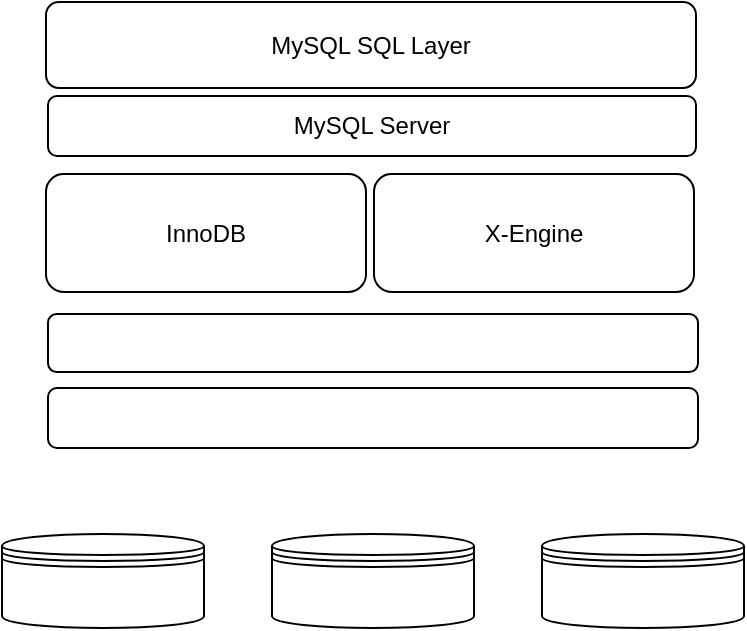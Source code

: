 <mxfile version="20.3.7" type="github">
  <diagram id="qoMkyWwI3nYbz-VqIXqR" name="第 1 页">
    <mxGraphModel dx="1298" dy="751" grid="0" gridSize="10" guides="1" tooltips="1" connect="1" arrows="1" fold="1" page="1" pageScale="1" pageWidth="827" pageHeight="1169" math="0" shadow="0">
      <root>
        <mxCell id="0" />
        <mxCell id="1" parent="0" />
        <mxCell id="wuk8vyHPsgGAvW6CBaT4-1" value="" style="shape=datastore;whiteSpace=wrap;html=1;" vertex="1" parent="1">
          <mxGeometry x="167" y="417" width="101" height="47" as="geometry" />
        </mxCell>
        <mxCell id="wuk8vyHPsgGAvW6CBaT4-2" value="" style="shape=datastore;whiteSpace=wrap;html=1;" vertex="1" parent="1">
          <mxGeometry x="302" y="417" width="101" height="47" as="geometry" />
        </mxCell>
        <mxCell id="wuk8vyHPsgGAvW6CBaT4-3" value="" style="shape=datastore;whiteSpace=wrap;html=1;" vertex="1" parent="1">
          <mxGeometry x="437" y="417" width="101" height="47" as="geometry" />
        </mxCell>
        <mxCell id="wuk8vyHPsgGAvW6CBaT4-4" value="MySQL Server" style="rounded=1;whiteSpace=wrap;html=1;" vertex="1" parent="1">
          <mxGeometry x="190" y="198" width="324" height="30" as="geometry" />
        </mxCell>
        <mxCell id="wuk8vyHPsgGAvW6CBaT4-5" value="InnoDB" style="rounded=1;whiteSpace=wrap;html=1;" vertex="1" parent="1">
          <mxGeometry x="189" y="237" width="160" height="59" as="geometry" />
        </mxCell>
        <mxCell id="wuk8vyHPsgGAvW6CBaT4-6" value="" style="rounded=1;whiteSpace=wrap;html=1;" vertex="1" parent="1">
          <mxGeometry x="190" y="307" width="325" height="29" as="geometry" />
        </mxCell>
        <mxCell id="wuk8vyHPsgGAvW6CBaT4-7" value="" style="rounded=1;whiteSpace=wrap;html=1;" vertex="1" parent="1">
          <mxGeometry x="190" y="344" width="325" height="30" as="geometry" />
        </mxCell>
        <mxCell id="wuk8vyHPsgGAvW6CBaT4-8" value="MySQL SQL Layer" style="rounded=1;whiteSpace=wrap;html=1;" vertex="1" parent="1">
          <mxGeometry x="189" y="151" width="325" height="43" as="geometry" />
        </mxCell>
        <mxCell id="wuk8vyHPsgGAvW6CBaT4-11" value="X-Engine" style="rounded=1;whiteSpace=wrap;html=1;" vertex="1" parent="1">
          <mxGeometry x="353" y="237" width="160" height="59" as="geometry" />
        </mxCell>
      </root>
    </mxGraphModel>
  </diagram>
</mxfile>
